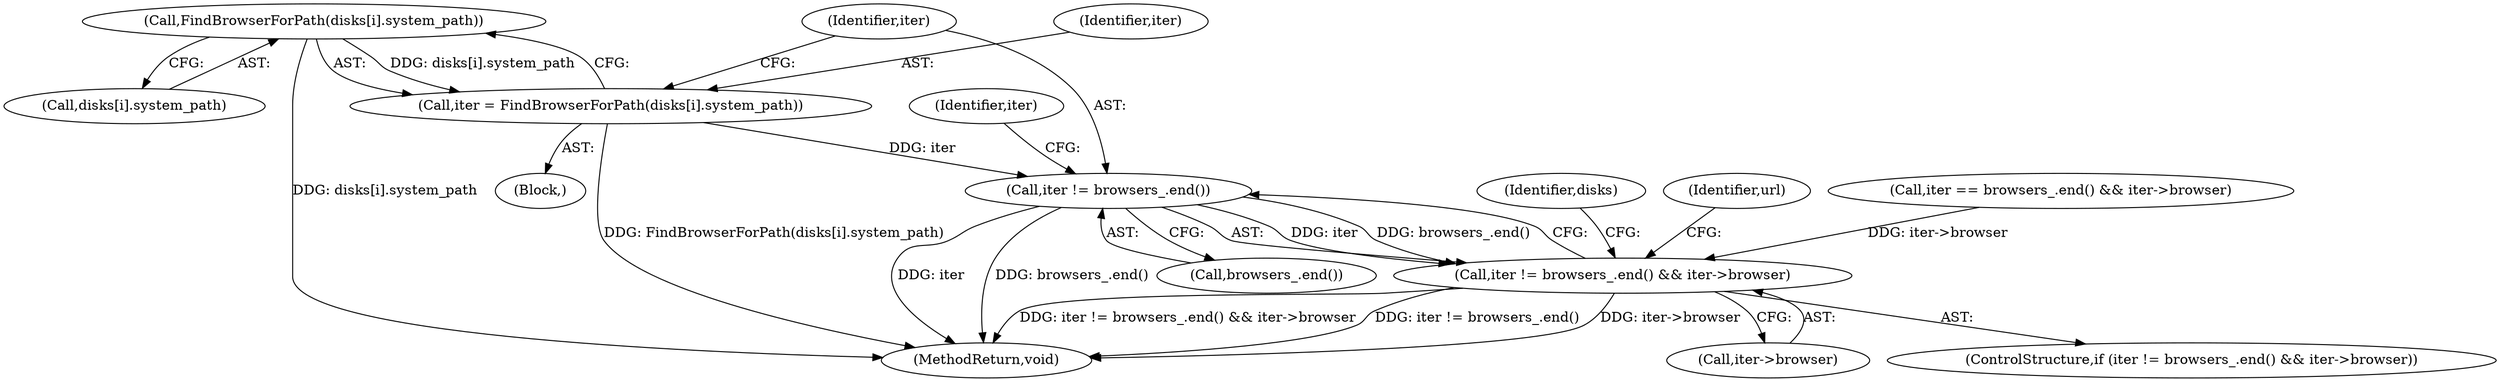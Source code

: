 digraph "0_Chrome_647c3a9f217a9236052e18c7b032669863dd1734@array" {
"1000237" [label="(Call,FindBrowserForPath(disks[i].system_path))"];
"1000235" [label="(Call,iter = FindBrowserForPath(disks[i].system_path))"];
"1000245" [label="(Call,iter != browsers_.end())"];
"1000244" [label="(Call,iter != browsers_.end() && iter->browser)"];
"1000234" [label="(Block,)"];
"1000249" [label="(Identifier,iter)"];
"1000246" [label="(Identifier,iter)"];
"1000291" [label="(Identifier,disks)"];
"1000236" [label="(Identifier,iter)"];
"1000248" [label="(Call,iter->browser)"];
"1000235" [label="(Call,iter = FindBrowserForPath(disks[i].system_path))"];
"1000238" [label="(Call,disks[i].system_path)"];
"1000243" [label="(ControlStructure,if (iter != browsers_.end() && iter->browser))"];
"1000254" [label="(Identifier,url)"];
"1000247" [label="(Call,browsers_.end())"];
"1000329" [label="(MethodReturn,void)"];
"1000237" [label="(Call,FindBrowserForPath(disks[i].system_path))"];
"1000244" [label="(Call,iter != browsers_.end() && iter->browser)"];
"1000245" [label="(Call,iter != browsers_.end())"];
"1000199" [label="(Call,iter == browsers_.end() && iter->browser)"];
"1000237" -> "1000235"  [label="AST: "];
"1000237" -> "1000238"  [label="CFG: "];
"1000238" -> "1000237"  [label="AST: "];
"1000235" -> "1000237"  [label="CFG: "];
"1000237" -> "1000329"  [label="DDG: disks[i].system_path"];
"1000237" -> "1000235"  [label="DDG: disks[i].system_path"];
"1000235" -> "1000234"  [label="AST: "];
"1000236" -> "1000235"  [label="AST: "];
"1000246" -> "1000235"  [label="CFG: "];
"1000235" -> "1000329"  [label="DDG: FindBrowserForPath(disks[i].system_path)"];
"1000235" -> "1000245"  [label="DDG: iter"];
"1000245" -> "1000244"  [label="AST: "];
"1000245" -> "1000247"  [label="CFG: "];
"1000246" -> "1000245"  [label="AST: "];
"1000247" -> "1000245"  [label="AST: "];
"1000249" -> "1000245"  [label="CFG: "];
"1000244" -> "1000245"  [label="CFG: "];
"1000245" -> "1000329"  [label="DDG: iter"];
"1000245" -> "1000329"  [label="DDG: browsers_.end()"];
"1000245" -> "1000244"  [label="DDG: iter"];
"1000245" -> "1000244"  [label="DDG: browsers_.end()"];
"1000244" -> "1000243"  [label="AST: "];
"1000244" -> "1000248"  [label="CFG: "];
"1000248" -> "1000244"  [label="AST: "];
"1000254" -> "1000244"  [label="CFG: "];
"1000291" -> "1000244"  [label="CFG: "];
"1000244" -> "1000329"  [label="DDG: iter->browser"];
"1000244" -> "1000329"  [label="DDG: iter != browsers_.end() && iter->browser"];
"1000244" -> "1000329"  [label="DDG: iter != browsers_.end()"];
"1000199" -> "1000244"  [label="DDG: iter->browser"];
}
